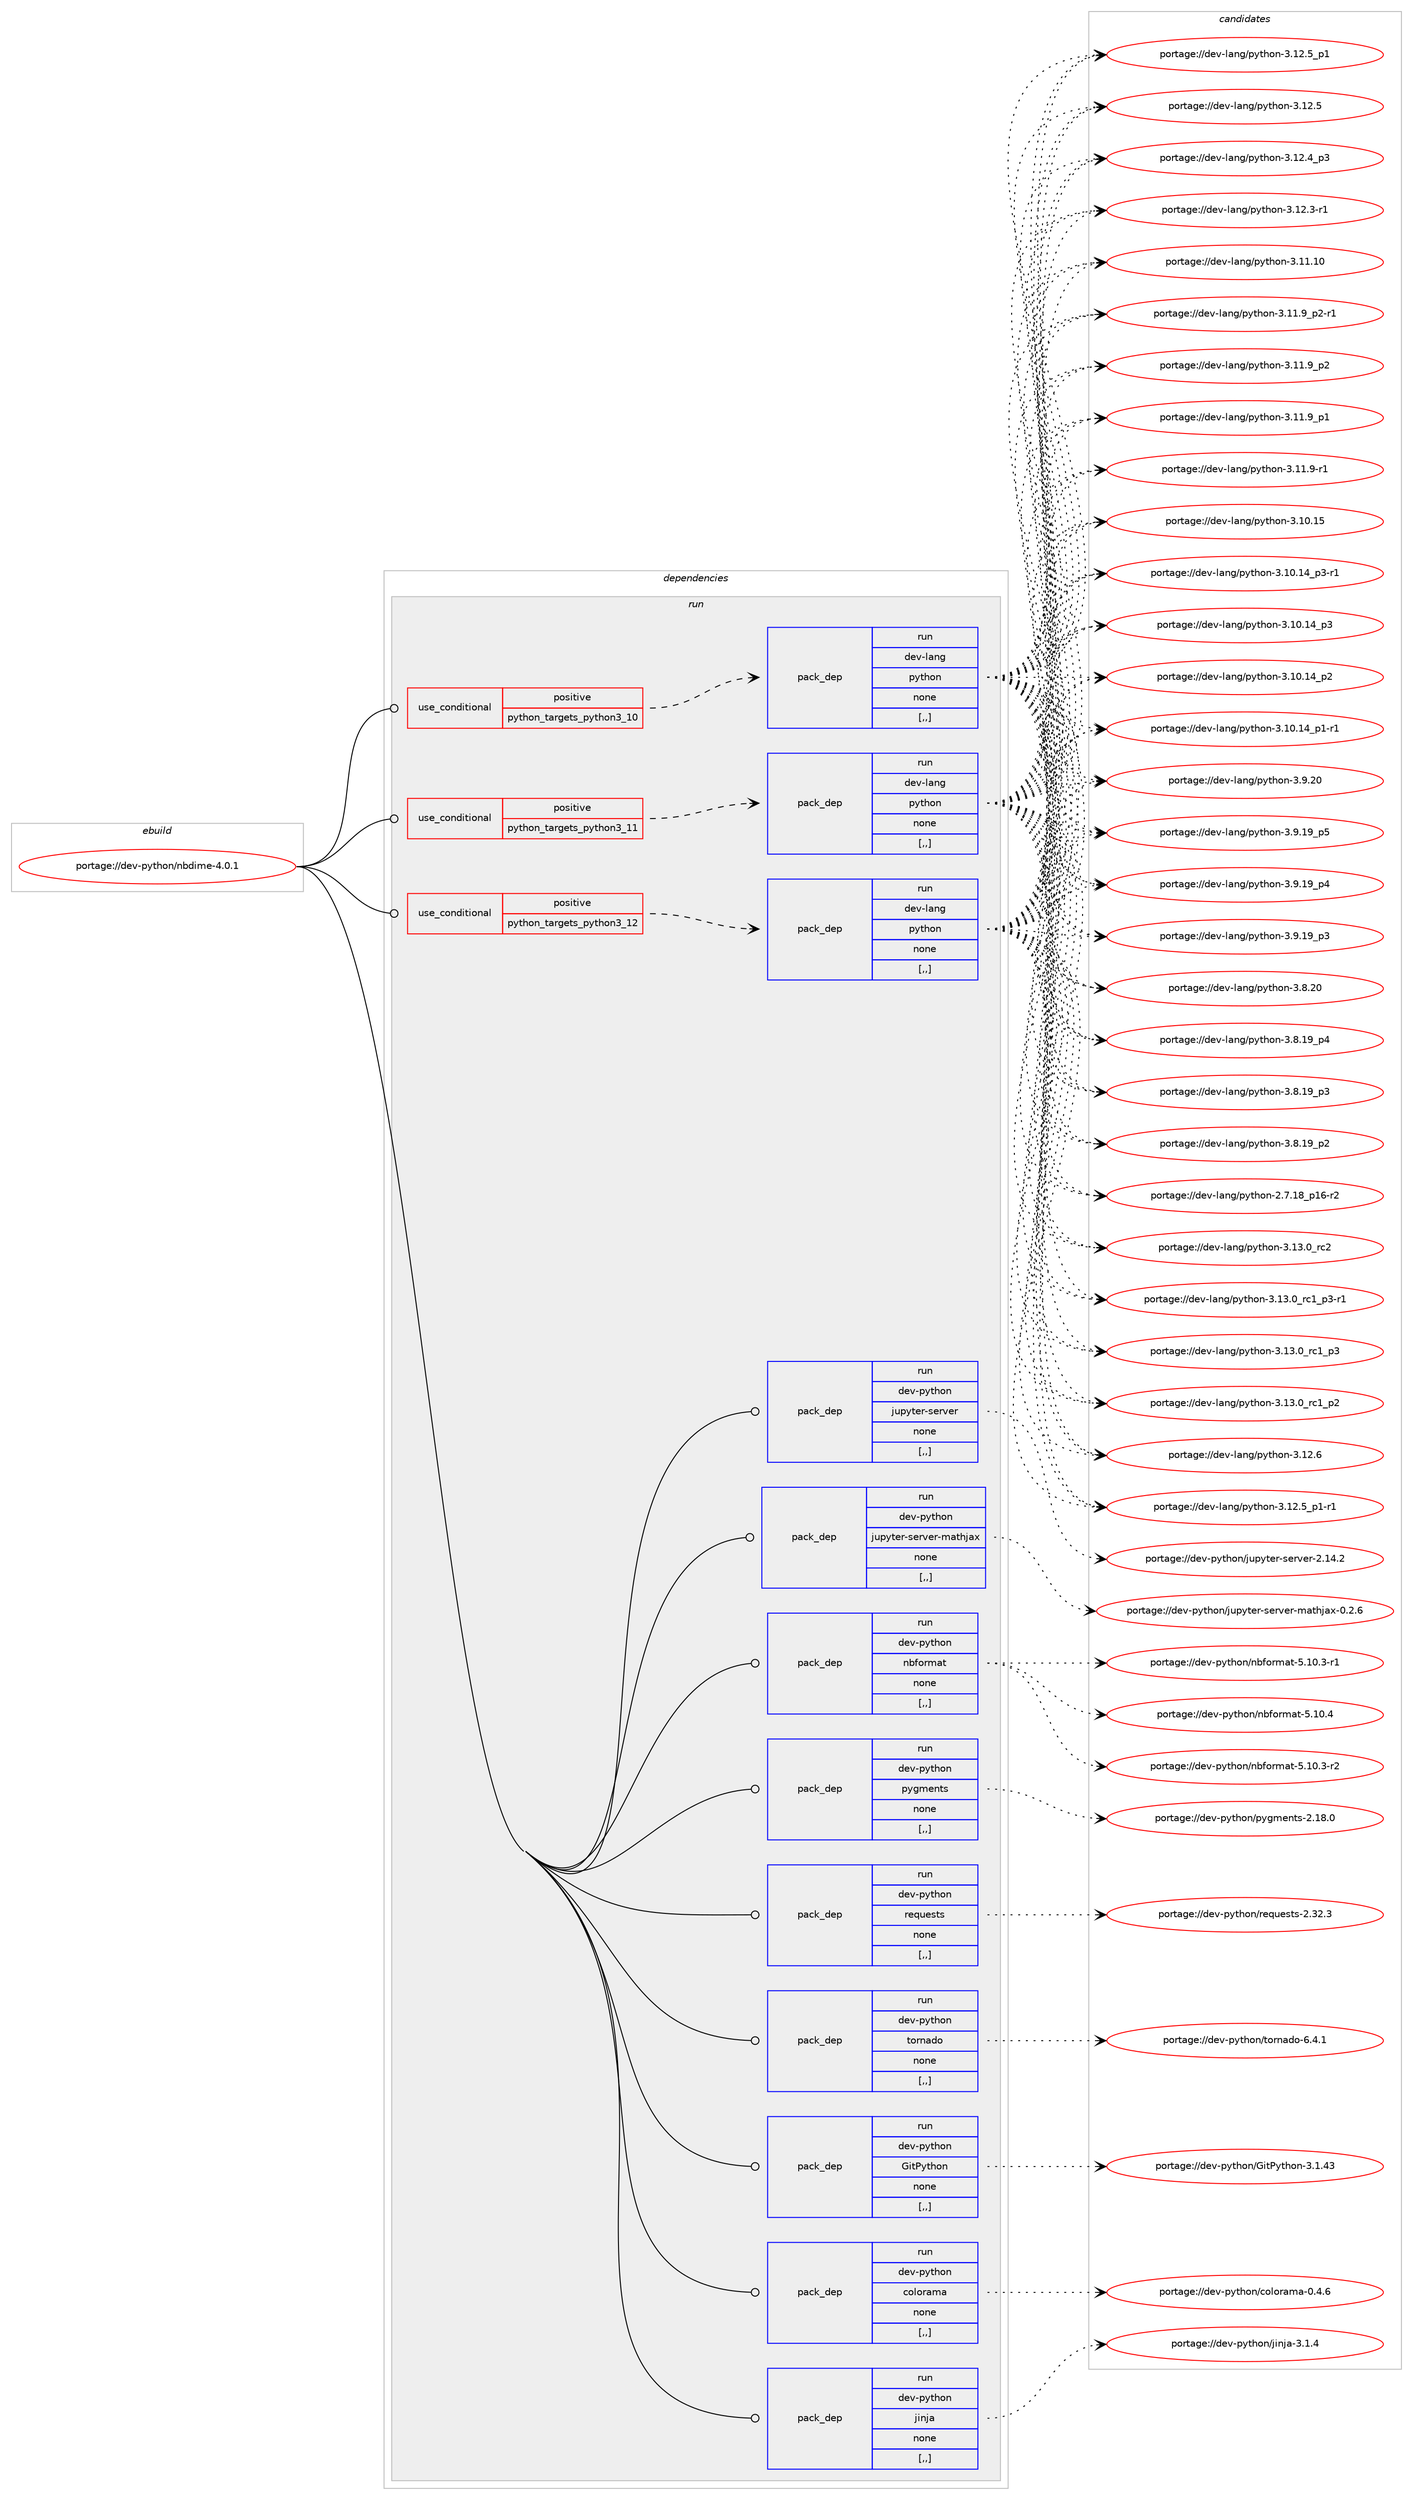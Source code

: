 digraph prolog {

# *************
# Graph options
# *************

newrank=true;
concentrate=true;
compound=true;
graph [rankdir=LR,fontname=Helvetica,fontsize=10,ranksep=1.5];#, ranksep=2.5, nodesep=0.2];
edge  [arrowhead=vee];
node  [fontname=Helvetica,fontsize=10];

# **********
# The ebuild
# **********

subgraph cluster_leftcol {
color=gray;
label=<<i>ebuild</i>>;
id [label="portage://dev-python/nbdime-4.0.1", color=red, width=4, href="../dev-python/nbdime-4.0.1.svg"];
}

# ****************
# The dependencies
# ****************

subgraph cluster_midcol {
color=gray;
label=<<i>dependencies</i>>;
subgraph cluster_compile {
fillcolor="#eeeeee";
style=filled;
label=<<i>compile</i>>;
}
subgraph cluster_compileandrun {
fillcolor="#eeeeee";
style=filled;
label=<<i>compile and run</i>>;
}
subgraph cluster_run {
fillcolor="#eeeeee";
style=filled;
label=<<i>run</i>>;
subgraph cond165574 {
dependency646863 [label=<<TABLE BORDER="0" CELLBORDER="1" CELLSPACING="0" CELLPADDING="4"><TR><TD ROWSPAN="3" CELLPADDING="10">use_conditional</TD></TR><TR><TD>positive</TD></TR><TR><TD>python_targets_python3_10</TD></TR></TABLE>>, shape=none, color=red];
subgraph pack476470 {
dependency646864 [label=<<TABLE BORDER="0" CELLBORDER="1" CELLSPACING="0" CELLPADDING="4" WIDTH="220"><TR><TD ROWSPAN="6" CELLPADDING="30">pack_dep</TD></TR><TR><TD WIDTH="110">run</TD></TR><TR><TD>dev-lang</TD></TR><TR><TD>python</TD></TR><TR><TD>none</TD></TR><TR><TD>[,,]</TD></TR></TABLE>>, shape=none, color=blue];
}
dependency646863:e -> dependency646864:w [weight=20,style="dashed",arrowhead="vee"];
}
id:e -> dependency646863:w [weight=20,style="solid",arrowhead="odot"];
subgraph cond165575 {
dependency646865 [label=<<TABLE BORDER="0" CELLBORDER="1" CELLSPACING="0" CELLPADDING="4"><TR><TD ROWSPAN="3" CELLPADDING="10">use_conditional</TD></TR><TR><TD>positive</TD></TR><TR><TD>python_targets_python3_11</TD></TR></TABLE>>, shape=none, color=red];
subgraph pack476471 {
dependency646866 [label=<<TABLE BORDER="0" CELLBORDER="1" CELLSPACING="0" CELLPADDING="4" WIDTH="220"><TR><TD ROWSPAN="6" CELLPADDING="30">pack_dep</TD></TR><TR><TD WIDTH="110">run</TD></TR><TR><TD>dev-lang</TD></TR><TR><TD>python</TD></TR><TR><TD>none</TD></TR><TR><TD>[,,]</TD></TR></TABLE>>, shape=none, color=blue];
}
dependency646865:e -> dependency646866:w [weight=20,style="dashed",arrowhead="vee"];
}
id:e -> dependency646865:w [weight=20,style="solid",arrowhead="odot"];
subgraph cond165576 {
dependency646867 [label=<<TABLE BORDER="0" CELLBORDER="1" CELLSPACING="0" CELLPADDING="4"><TR><TD ROWSPAN="3" CELLPADDING="10">use_conditional</TD></TR><TR><TD>positive</TD></TR><TR><TD>python_targets_python3_12</TD></TR></TABLE>>, shape=none, color=red];
subgraph pack476472 {
dependency646868 [label=<<TABLE BORDER="0" CELLBORDER="1" CELLSPACING="0" CELLPADDING="4" WIDTH="220"><TR><TD ROWSPAN="6" CELLPADDING="30">pack_dep</TD></TR><TR><TD WIDTH="110">run</TD></TR><TR><TD>dev-lang</TD></TR><TR><TD>python</TD></TR><TR><TD>none</TD></TR><TR><TD>[,,]</TD></TR></TABLE>>, shape=none, color=blue];
}
dependency646867:e -> dependency646868:w [weight=20,style="dashed",arrowhead="vee"];
}
id:e -> dependency646867:w [weight=20,style="solid",arrowhead="odot"];
subgraph pack476473 {
dependency646869 [label=<<TABLE BORDER="0" CELLBORDER="1" CELLSPACING="0" CELLPADDING="4" WIDTH="220"><TR><TD ROWSPAN="6" CELLPADDING="30">pack_dep</TD></TR><TR><TD WIDTH="110">run</TD></TR><TR><TD>dev-python</TD></TR><TR><TD>GitPython</TD></TR><TR><TD>none</TD></TR><TR><TD>[,,]</TD></TR></TABLE>>, shape=none, color=blue];
}
id:e -> dependency646869:w [weight=20,style="solid",arrowhead="odot"];
subgraph pack476474 {
dependency646870 [label=<<TABLE BORDER="0" CELLBORDER="1" CELLSPACING="0" CELLPADDING="4" WIDTH="220"><TR><TD ROWSPAN="6" CELLPADDING="30">pack_dep</TD></TR><TR><TD WIDTH="110">run</TD></TR><TR><TD>dev-python</TD></TR><TR><TD>colorama</TD></TR><TR><TD>none</TD></TR><TR><TD>[,,]</TD></TR></TABLE>>, shape=none, color=blue];
}
id:e -> dependency646870:w [weight=20,style="solid",arrowhead="odot"];
subgraph pack476475 {
dependency646871 [label=<<TABLE BORDER="0" CELLBORDER="1" CELLSPACING="0" CELLPADDING="4" WIDTH="220"><TR><TD ROWSPAN="6" CELLPADDING="30">pack_dep</TD></TR><TR><TD WIDTH="110">run</TD></TR><TR><TD>dev-python</TD></TR><TR><TD>jinja</TD></TR><TR><TD>none</TD></TR><TR><TD>[,,]</TD></TR></TABLE>>, shape=none, color=blue];
}
id:e -> dependency646871:w [weight=20,style="solid",arrowhead="odot"];
subgraph pack476476 {
dependency646872 [label=<<TABLE BORDER="0" CELLBORDER="1" CELLSPACING="0" CELLPADDING="4" WIDTH="220"><TR><TD ROWSPAN="6" CELLPADDING="30">pack_dep</TD></TR><TR><TD WIDTH="110">run</TD></TR><TR><TD>dev-python</TD></TR><TR><TD>jupyter-server</TD></TR><TR><TD>none</TD></TR><TR><TD>[,,]</TD></TR></TABLE>>, shape=none, color=blue];
}
id:e -> dependency646872:w [weight=20,style="solid",arrowhead="odot"];
subgraph pack476477 {
dependency646873 [label=<<TABLE BORDER="0" CELLBORDER="1" CELLSPACING="0" CELLPADDING="4" WIDTH="220"><TR><TD ROWSPAN="6" CELLPADDING="30">pack_dep</TD></TR><TR><TD WIDTH="110">run</TD></TR><TR><TD>dev-python</TD></TR><TR><TD>jupyter-server-mathjax</TD></TR><TR><TD>none</TD></TR><TR><TD>[,,]</TD></TR></TABLE>>, shape=none, color=blue];
}
id:e -> dependency646873:w [weight=20,style="solid",arrowhead="odot"];
subgraph pack476478 {
dependency646874 [label=<<TABLE BORDER="0" CELLBORDER="1" CELLSPACING="0" CELLPADDING="4" WIDTH="220"><TR><TD ROWSPAN="6" CELLPADDING="30">pack_dep</TD></TR><TR><TD WIDTH="110">run</TD></TR><TR><TD>dev-python</TD></TR><TR><TD>nbformat</TD></TR><TR><TD>none</TD></TR><TR><TD>[,,]</TD></TR></TABLE>>, shape=none, color=blue];
}
id:e -> dependency646874:w [weight=20,style="solid",arrowhead="odot"];
subgraph pack476479 {
dependency646875 [label=<<TABLE BORDER="0" CELLBORDER="1" CELLSPACING="0" CELLPADDING="4" WIDTH="220"><TR><TD ROWSPAN="6" CELLPADDING="30">pack_dep</TD></TR><TR><TD WIDTH="110">run</TD></TR><TR><TD>dev-python</TD></TR><TR><TD>pygments</TD></TR><TR><TD>none</TD></TR><TR><TD>[,,]</TD></TR></TABLE>>, shape=none, color=blue];
}
id:e -> dependency646875:w [weight=20,style="solid",arrowhead="odot"];
subgraph pack476480 {
dependency646876 [label=<<TABLE BORDER="0" CELLBORDER="1" CELLSPACING="0" CELLPADDING="4" WIDTH="220"><TR><TD ROWSPAN="6" CELLPADDING="30">pack_dep</TD></TR><TR><TD WIDTH="110">run</TD></TR><TR><TD>dev-python</TD></TR><TR><TD>requests</TD></TR><TR><TD>none</TD></TR><TR><TD>[,,]</TD></TR></TABLE>>, shape=none, color=blue];
}
id:e -> dependency646876:w [weight=20,style="solid",arrowhead="odot"];
subgraph pack476481 {
dependency646877 [label=<<TABLE BORDER="0" CELLBORDER="1" CELLSPACING="0" CELLPADDING="4" WIDTH="220"><TR><TD ROWSPAN="6" CELLPADDING="30">pack_dep</TD></TR><TR><TD WIDTH="110">run</TD></TR><TR><TD>dev-python</TD></TR><TR><TD>tornado</TD></TR><TR><TD>none</TD></TR><TR><TD>[,,]</TD></TR></TABLE>>, shape=none, color=blue];
}
id:e -> dependency646877:w [weight=20,style="solid",arrowhead="odot"];
}
}

# **************
# The candidates
# **************

subgraph cluster_choices {
rank=same;
color=gray;
label=<<i>candidates</i>>;

subgraph choice476470 {
color=black;
nodesep=1;
choice10010111845108971101034711212111610411111045514649514648951149950 [label="portage://dev-lang/python-3.13.0_rc2", color=red, width=4,href="../dev-lang/python-3.13.0_rc2.svg"];
choice1001011184510897110103471121211161041111104551464951464895114994995112514511449 [label="portage://dev-lang/python-3.13.0_rc1_p3-r1", color=red, width=4,href="../dev-lang/python-3.13.0_rc1_p3-r1.svg"];
choice100101118451089711010347112121116104111110455146495146489511499499511251 [label="portage://dev-lang/python-3.13.0_rc1_p3", color=red, width=4,href="../dev-lang/python-3.13.0_rc1_p3.svg"];
choice100101118451089711010347112121116104111110455146495146489511499499511250 [label="portage://dev-lang/python-3.13.0_rc1_p2", color=red, width=4,href="../dev-lang/python-3.13.0_rc1_p2.svg"];
choice10010111845108971101034711212111610411111045514649504654 [label="portage://dev-lang/python-3.12.6", color=red, width=4,href="../dev-lang/python-3.12.6.svg"];
choice1001011184510897110103471121211161041111104551464950465395112494511449 [label="portage://dev-lang/python-3.12.5_p1-r1", color=red, width=4,href="../dev-lang/python-3.12.5_p1-r1.svg"];
choice100101118451089711010347112121116104111110455146495046539511249 [label="portage://dev-lang/python-3.12.5_p1", color=red, width=4,href="../dev-lang/python-3.12.5_p1.svg"];
choice10010111845108971101034711212111610411111045514649504653 [label="portage://dev-lang/python-3.12.5", color=red, width=4,href="../dev-lang/python-3.12.5.svg"];
choice100101118451089711010347112121116104111110455146495046529511251 [label="portage://dev-lang/python-3.12.4_p3", color=red, width=4,href="../dev-lang/python-3.12.4_p3.svg"];
choice100101118451089711010347112121116104111110455146495046514511449 [label="portage://dev-lang/python-3.12.3-r1", color=red, width=4,href="../dev-lang/python-3.12.3-r1.svg"];
choice1001011184510897110103471121211161041111104551464949464948 [label="portage://dev-lang/python-3.11.10", color=red, width=4,href="../dev-lang/python-3.11.10.svg"];
choice1001011184510897110103471121211161041111104551464949465795112504511449 [label="portage://dev-lang/python-3.11.9_p2-r1", color=red, width=4,href="../dev-lang/python-3.11.9_p2-r1.svg"];
choice100101118451089711010347112121116104111110455146494946579511250 [label="portage://dev-lang/python-3.11.9_p2", color=red, width=4,href="../dev-lang/python-3.11.9_p2.svg"];
choice100101118451089711010347112121116104111110455146494946579511249 [label="portage://dev-lang/python-3.11.9_p1", color=red, width=4,href="../dev-lang/python-3.11.9_p1.svg"];
choice100101118451089711010347112121116104111110455146494946574511449 [label="portage://dev-lang/python-3.11.9-r1", color=red, width=4,href="../dev-lang/python-3.11.9-r1.svg"];
choice1001011184510897110103471121211161041111104551464948464953 [label="portage://dev-lang/python-3.10.15", color=red, width=4,href="../dev-lang/python-3.10.15.svg"];
choice100101118451089711010347112121116104111110455146494846495295112514511449 [label="portage://dev-lang/python-3.10.14_p3-r1", color=red, width=4,href="../dev-lang/python-3.10.14_p3-r1.svg"];
choice10010111845108971101034711212111610411111045514649484649529511251 [label="portage://dev-lang/python-3.10.14_p3", color=red, width=4,href="../dev-lang/python-3.10.14_p3.svg"];
choice10010111845108971101034711212111610411111045514649484649529511250 [label="portage://dev-lang/python-3.10.14_p2", color=red, width=4,href="../dev-lang/python-3.10.14_p2.svg"];
choice100101118451089711010347112121116104111110455146494846495295112494511449 [label="portage://dev-lang/python-3.10.14_p1-r1", color=red, width=4,href="../dev-lang/python-3.10.14_p1-r1.svg"];
choice10010111845108971101034711212111610411111045514657465048 [label="portage://dev-lang/python-3.9.20", color=red, width=4,href="../dev-lang/python-3.9.20.svg"];
choice100101118451089711010347112121116104111110455146574649579511253 [label="portage://dev-lang/python-3.9.19_p5", color=red, width=4,href="../dev-lang/python-3.9.19_p5.svg"];
choice100101118451089711010347112121116104111110455146574649579511252 [label="portage://dev-lang/python-3.9.19_p4", color=red, width=4,href="../dev-lang/python-3.9.19_p4.svg"];
choice100101118451089711010347112121116104111110455146574649579511251 [label="portage://dev-lang/python-3.9.19_p3", color=red, width=4,href="../dev-lang/python-3.9.19_p3.svg"];
choice10010111845108971101034711212111610411111045514656465048 [label="portage://dev-lang/python-3.8.20", color=red, width=4,href="../dev-lang/python-3.8.20.svg"];
choice100101118451089711010347112121116104111110455146564649579511252 [label="portage://dev-lang/python-3.8.19_p4", color=red, width=4,href="../dev-lang/python-3.8.19_p4.svg"];
choice100101118451089711010347112121116104111110455146564649579511251 [label="portage://dev-lang/python-3.8.19_p3", color=red, width=4,href="../dev-lang/python-3.8.19_p3.svg"];
choice100101118451089711010347112121116104111110455146564649579511250 [label="portage://dev-lang/python-3.8.19_p2", color=red, width=4,href="../dev-lang/python-3.8.19_p2.svg"];
choice100101118451089711010347112121116104111110455046554649569511249544511450 [label="portage://dev-lang/python-2.7.18_p16-r2", color=red, width=4,href="../dev-lang/python-2.7.18_p16-r2.svg"];
dependency646864:e -> choice10010111845108971101034711212111610411111045514649514648951149950:w [style=dotted,weight="100"];
dependency646864:e -> choice1001011184510897110103471121211161041111104551464951464895114994995112514511449:w [style=dotted,weight="100"];
dependency646864:e -> choice100101118451089711010347112121116104111110455146495146489511499499511251:w [style=dotted,weight="100"];
dependency646864:e -> choice100101118451089711010347112121116104111110455146495146489511499499511250:w [style=dotted,weight="100"];
dependency646864:e -> choice10010111845108971101034711212111610411111045514649504654:w [style=dotted,weight="100"];
dependency646864:e -> choice1001011184510897110103471121211161041111104551464950465395112494511449:w [style=dotted,weight="100"];
dependency646864:e -> choice100101118451089711010347112121116104111110455146495046539511249:w [style=dotted,weight="100"];
dependency646864:e -> choice10010111845108971101034711212111610411111045514649504653:w [style=dotted,weight="100"];
dependency646864:e -> choice100101118451089711010347112121116104111110455146495046529511251:w [style=dotted,weight="100"];
dependency646864:e -> choice100101118451089711010347112121116104111110455146495046514511449:w [style=dotted,weight="100"];
dependency646864:e -> choice1001011184510897110103471121211161041111104551464949464948:w [style=dotted,weight="100"];
dependency646864:e -> choice1001011184510897110103471121211161041111104551464949465795112504511449:w [style=dotted,weight="100"];
dependency646864:e -> choice100101118451089711010347112121116104111110455146494946579511250:w [style=dotted,weight="100"];
dependency646864:e -> choice100101118451089711010347112121116104111110455146494946579511249:w [style=dotted,weight="100"];
dependency646864:e -> choice100101118451089711010347112121116104111110455146494946574511449:w [style=dotted,weight="100"];
dependency646864:e -> choice1001011184510897110103471121211161041111104551464948464953:w [style=dotted,weight="100"];
dependency646864:e -> choice100101118451089711010347112121116104111110455146494846495295112514511449:w [style=dotted,weight="100"];
dependency646864:e -> choice10010111845108971101034711212111610411111045514649484649529511251:w [style=dotted,weight="100"];
dependency646864:e -> choice10010111845108971101034711212111610411111045514649484649529511250:w [style=dotted,weight="100"];
dependency646864:e -> choice100101118451089711010347112121116104111110455146494846495295112494511449:w [style=dotted,weight="100"];
dependency646864:e -> choice10010111845108971101034711212111610411111045514657465048:w [style=dotted,weight="100"];
dependency646864:e -> choice100101118451089711010347112121116104111110455146574649579511253:w [style=dotted,weight="100"];
dependency646864:e -> choice100101118451089711010347112121116104111110455146574649579511252:w [style=dotted,weight="100"];
dependency646864:e -> choice100101118451089711010347112121116104111110455146574649579511251:w [style=dotted,weight="100"];
dependency646864:e -> choice10010111845108971101034711212111610411111045514656465048:w [style=dotted,weight="100"];
dependency646864:e -> choice100101118451089711010347112121116104111110455146564649579511252:w [style=dotted,weight="100"];
dependency646864:e -> choice100101118451089711010347112121116104111110455146564649579511251:w [style=dotted,weight="100"];
dependency646864:e -> choice100101118451089711010347112121116104111110455146564649579511250:w [style=dotted,weight="100"];
dependency646864:e -> choice100101118451089711010347112121116104111110455046554649569511249544511450:w [style=dotted,weight="100"];
}
subgraph choice476471 {
color=black;
nodesep=1;
choice10010111845108971101034711212111610411111045514649514648951149950 [label="portage://dev-lang/python-3.13.0_rc2", color=red, width=4,href="../dev-lang/python-3.13.0_rc2.svg"];
choice1001011184510897110103471121211161041111104551464951464895114994995112514511449 [label="portage://dev-lang/python-3.13.0_rc1_p3-r1", color=red, width=4,href="../dev-lang/python-3.13.0_rc1_p3-r1.svg"];
choice100101118451089711010347112121116104111110455146495146489511499499511251 [label="portage://dev-lang/python-3.13.0_rc1_p3", color=red, width=4,href="../dev-lang/python-3.13.0_rc1_p3.svg"];
choice100101118451089711010347112121116104111110455146495146489511499499511250 [label="portage://dev-lang/python-3.13.0_rc1_p2", color=red, width=4,href="../dev-lang/python-3.13.0_rc1_p2.svg"];
choice10010111845108971101034711212111610411111045514649504654 [label="portage://dev-lang/python-3.12.6", color=red, width=4,href="../dev-lang/python-3.12.6.svg"];
choice1001011184510897110103471121211161041111104551464950465395112494511449 [label="portage://dev-lang/python-3.12.5_p1-r1", color=red, width=4,href="../dev-lang/python-3.12.5_p1-r1.svg"];
choice100101118451089711010347112121116104111110455146495046539511249 [label="portage://dev-lang/python-3.12.5_p1", color=red, width=4,href="../dev-lang/python-3.12.5_p1.svg"];
choice10010111845108971101034711212111610411111045514649504653 [label="portage://dev-lang/python-3.12.5", color=red, width=4,href="../dev-lang/python-3.12.5.svg"];
choice100101118451089711010347112121116104111110455146495046529511251 [label="portage://dev-lang/python-3.12.4_p3", color=red, width=4,href="../dev-lang/python-3.12.4_p3.svg"];
choice100101118451089711010347112121116104111110455146495046514511449 [label="portage://dev-lang/python-3.12.3-r1", color=red, width=4,href="../dev-lang/python-3.12.3-r1.svg"];
choice1001011184510897110103471121211161041111104551464949464948 [label="portage://dev-lang/python-3.11.10", color=red, width=4,href="../dev-lang/python-3.11.10.svg"];
choice1001011184510897110103471121211161041111104551464949465795112504511449 [label="portage://dev-lang/python-3.11.9_p2-r1", color=red, width=4,href="../dev-lang/python-3.11.9_p2-r1.svg"];
choice100101118451089711010347112121116104111110455146494946579511250 [label="portage://dev-lang/python-3.11.9_p2", color=red, width=4,href="../dev-lang/python-3.11.9_p2.svg"];
choice100101118451089711010347112121116104111110455146494946579511249 [label="portage://dev-lang/python-3.11.9_p1", color=red, width=4,href="../dev-lang/python-3.11.9_p1.svg"];
choice100101118451089711010347112121116104111110455146494946574511449 [label="portage://dev-lang/python-3.11.9-r1", color=red, width=4,href="../dev-lang/python-3.11.9-r1.svg"];
choice1001011184510897110103471121211161041111104551464948464953 [label="portage://dev-lang/python-3.10.15", color=red, width=4,href="../dev-lang/python-3.10.15.svg"];
choice100101118451089711010347112121116104111110455146494846495295112514511449 [label="portage://dev-lang/python-3.10.14_p3-r1", color=red, width=4,href="../dev-lang/python-3.10.14_p3-r1.svg"];
choice10010111845108971101034711212111610411111045514649484649529511251 [label="portage://dev-lang/python-3.10.14_p3", color=red, width=4,href="../dev-lang/python-3.10.14_p3.svg"];
choice10010111845108971101034711212111610411111045514649484649529511250 [label="portage://dev-lang/python-3.10.14_p2", color=red, width=4,href="../dev-lang/python-3.10.14_p2.svg"];
choice100101118451089711010347112121116104111110455146494846495295112494511449 [label="portage://dev-lang/python-3.10.14_p1-r1", color=red, width=4,href="../dev-lang/python-3.10.14_p1-r1.svg"];
choice10010111845108971101034711212111610411111045514657465048 [label="portage://dev-lang/python-3.9.20", color=red, width=4,href="../dev-lang/python-3.9.20.svg"];
choice100101118451089711010347112121116104111110455146574649579511253 [label="portage://dev-lang/python-3.9.19_p5", color=red, width=4,href="../dev-lang/python-3.9.19_p5.svg"];
choice100101118451089711010347112121116104111110455146574649579511252 [label="portage://dev-lang/python-3.9.19_p4", color=red, width=4,href="../dev-lang/python-3.9.19_p4.svg"];
choice100101118451089711010347112121116104111110455146574649579511251 [label="portage://dev-lang/python-3.9.19_p3", color=red, width=4,href="../dev-lang/python-3.9.19_p3.svg"];
choice10010111845108971101034711212111610411111045514656465048 [label="portage://dev-lang/python-3.8.20", color=red, width=4,href="../dev-lang/python-3.8.20.svg"];
choice100101118451089711010347112121116104111110455146564649579511252 [label="portage://dev-lang/python-3.8.19_p4", color=red, width=4,href="../dev-lang/python-3.8.19_p4.svg"];
choice100101118451089711010347112121116104111110455146564649579511251 [label="portage://dev-lang/python-3.8.19_p3", color=red, width=4,href="../dev-lang/python-3.8.19_p3.svg"];
choice100101118451089711010347112121116104111110455146564649579511250 [label="portage://dev-lang/python-3.8.19_p2", color=red, width=4,href="../dev-lang/python-3.8.19_p2.svg"];
choice100101118451089711010347112121116104111110455046554649569511249544511450 [label="portage://dev-lang/python-2.7.18_p16-r2", color=red, width=4,href="../dev-lang/python-2.7.18_p16-r2.svg"];
dependency646866:e -> choice10010111845108971101034711212111610411111045514649514648951149950:w [style=dotted,weight="100"];
dependency646866:e -> choice1001011184510897110103471121211161041111104551464951464895114994995112514511449:w [style=dotted,weight="100"];
dependency646866:e -> choice100101118451089711010347112121116104111110455146495146489511499499511251:w [style=dotted,weight="100"];
dependency646866:e -> choice100101118451089711010347112121116104111110455146495146489511499499511250:w [style=dotted,weight="100"];
dependency646866:e -> choice10010111845108971101034711212111610411111045514649504654:w [style=dotted,weight="100"];
dependency646866:e -> choice1001011184510897110103471121211161041111104551464950465395112494511449:w [style=dotted,weight="100"];
dependency646866:e -> choice100101118451089711010347112121116104111110455146495046539511249:w [style=dotted,weight="100"];
dependency646866:e -> choice10010111845108971101034711212111610411111045514649504653:w [style=dotted,weight="100"];
dependency646866:e -> choice100101118451089711010347112121116104111110455146495046529511251:w [style=dotted,weight="100"];
dependency646866:e -> choice100101118451089711010347112121116104111110455146495046514511449:w [style=dotted,weight="100"];
dependency646866:e -> choice1001011184510897110103471121211161041111104551464949464948:w [style=dotted,weight="100"];
dependency646866:e -> choice1001011184510897110103471121211161041111104551464949465795112504511449:w [style=dotted,weight="100"];
dependency646866:e -> choice100101118451089711010347112121116104111110455146494946579511250:w [style=dotted,weight="100"];
dependency646866:e -> choice100101118451089711010347112121116104111110455146494946579511249:w [style=dotted,weight="100"];
dependency646866:e -> choice100101118451089711010347112121116104111110455146494946574511449:w [style=dotted,weight="100"];
dependency646866:e -> choice1001011184510897110103471121211161041111104551464948464953:w [style=dotted,weight="100"];
dependency646866:e -> choice100101118451089711010347112121116104111110455146494846495295112514511449:w [style=dotted,weight="100"];
dependency646866:e -> choice10010111845108971101034711212111610411111045514649484649529511251:w [style=dotted,weight="100"];
dependency646866:e -> choice10010111845108971101034711212111610411111045514649484649529511250:w [style=dotted,weight="100"];
dependency646866:e -> choice100101118451089711010347112121116104111110455146494846495295112494511449:w [style=dotted,weight="100"];
dependency646866:e -> choice10010111845108971101034711212111610411111045514657465048:w [style=dotted,weight="100"];
dependency646866:e -> choice100101118451089711010347112121116104111110455146574649579511253:w [style=dotted,weight="100"];
dependency646866:e -> choice100101118451089711010347112121116104111110455146574649579511252:w [style=dotted,weight="100"];
dependency646866:e -> choice100101118451089711010347112121116104111110455146574649579511251:w [style=dotted,weight="100"];
dependency646866:e -> choice10010111845108971101034711212111610411111045514656465048:w [style=dotted,weight="100"];
dependency646866:e -> choice100101118451089711010347112121116104111110455146564649579511252:w [style=dotted,weight="100"];
dependency646866:e -> choice100101118451089711010347112121116104111110455146564649579511251:w [style=dotted,weight="100"];
dependency646866:e -> choice100101118451089711010347112121116104111110455146564649579511250:w [style=dotted,weight="100"];
dependency646866:e -> choice100101118451089711010347112121116104111110455046554649569511249544511450:w [style=dotted,weight="100"];
}
subgraph choice476472 {
color=black;
nodesep=1;
choice10010111845108971101034711212111610411111045514649514648951149950 [label="portage://dev-lang/python-3.13.0_rc2", color=red, width=4,href="../dev-lang/python-3.13.0_rc2.svg"];
choice1001011184510897110103471121211161041111104551464951464895114994995112514511449 [label="portage://dev-lang/python-3.13.0_rc1_p3-r1", color=red, width=4,href="../dev-lang/python-3.13.0_rc1_p3-r1.svg"];
choice100101118451089711010347112121116104111110455146495146489511499499511251 [label="portage://dev-lang/python-3.13.0_rc1_p3", color=red, width=4,href="../dev-lang/python-3.13.0_rc1_p3.svg"];
choice100101118451089711010347112121116104111110455146495146489511499499511250 [label="portage://dev-lang/python-3.13.0_rc1_p2", color=red, width=4,href="../dev-lang/python-3.13.0_rc1_p2.svg"];
choice10010111845108971101034711212111610411111045514649504654 [label="portage://dev-lang/python-3.12.6", color=red, width=4,href="../dev-lang/python-3.12.6.svg"];
choice1001011184510897110103471121211161041111104551464950465395112494511449 [label="portage://dev-lang/python-3.12.5_p1-r1", color=red, width=4,href="../dev-lang/python-3.12.5_p1-r1.svg"];
choice100101118451089711010347112121116104111110455146495046539511249 [label="portage://dev-lang/python-3.12.5_p1", color=red, width=4,href="../dev-lang/python-3.12.5_p1.svg"];
choice10010111845108971101034711212111610411111045514649504653 [label="portage://dev-lang/python-3.12.5", color=red, width=4,href="../dev-lang/python-3.12.5.svg"];
choice100101118451089711010347112121116104111110455146495046529511251 [label="portage://dev-lang/python-3.12.4_p3", color=red, width=4,href="../dev-lang/python-3.12.4_p3.svg"];
choice100101118451089711010347112121116104111110455146495046514511449 [label="portage://dev-lang/python-3.12.3-r1", color=red, width=4,href="../dev-lang/python-3.12.3-r1.svg"];
choice1001011184510897110103471121211161041111104551464949464948 [label="portage://dev-lang/python-3.11.10", color=red, width=4,href="../dev-lang/python-3.11.10.svg"];
choice1001011184510897110103471121211161041111104551464949465795112504511449 [label="portage://dev-lang/python-3.11.9_p2-r1", color=red, width=4,href="../dev-lang/python-3.11.9_p2-r1.svg"];
choice100101118451089711010347112121116104111110455146494946579511250 [label="portage://dev-lang/python-3.11.9_p2", color=red, width=4,href="../dev-lang/python-3.11.9_p2.svg"];
choice100101118451089711010347112121116104111110455146494946579511249 [label="portage://dev-lang/python-3.11.9_p1", color=red, width=4,href="../dev-lang/python-3.11.9_p1.svg"];
choice100101118451089711010347112121116104111110455146494946574511449 [label="portage://dev-lang/python-3.11.9-r1", color=red, width=4,href="../dev-lang/python-3.11.9-r1.svg"];
choice1001011184510897110103471121211161041111104551464948464953 [label="portage://dev-lang/python-3.10.15", color=red, width=4,href="../dev-lang/python-3.10.15.svg"];
choice100101118451089711010347112121116104111110455146494846495295112514511449 [label="portage://dev-lang/python-3.10.14_p3-r1", color=red, width=4,href="../dev-lang/python-3.10.14_p3-r1.svg"];
choice10010111845108971101034711212111610411111045514649484649529511251 [label="portage://dev-lang/python-3.10.14_p3", color=red, width=4,href="../dev-lang/python-3.10.14_p3.svg"];
choice10010111845108971101034711212111610411111045514649484649529511250 [label="portage://dev-lang/python-3.10.14_p2", color=red, width=4,href="../dev-lang/python-3.10.14_p2.svg"];
choice100101118451089711010347112121116104111110455146494846495295112494511449 [label="portage://dev-lang/python-3.10.14_p1-r1", color=red, width=4,href="../dev-lang/python-3.10.14_p1-r1.svg"];
choice10010111845108971101034711212111610411111045514657465048 [label="portage://dev-lang/python-3.9.20", color=red, width=4,href="../dev-lang/python-3.9.20.svg"];
choice100101118451089711010347112121116104111110455146574649579511253 [label="portage://dev-lang/python-3.9.19_p5", color=red, width=4,href="../dev-lang/python-3.9.19_p5.svg"];
choice100101118451089711010347112121116104111110455146574649579511252 [label="portage://dev-lang/python-3.9.19_p4", color=red, width=4,href="../dev-lang/python-3.9.19_p4.svg"];
choice100101118451089711010347112121116104111110455146574649579511251 [label="portage://dev-lang/python-3.9.19_p3", color=red, width=4,href="../dev-lang/python-3.9.19_p3.svg"];
choice10010111845108971101034711212111610411111045514656465048 [label="portage://dev-lang/python-3.8.20", color=red, width=4,href="../dev-lang/python-3.8.20.svg"];
choice100101118451089711010347112121116104111110455146564649579511252 [label="portage://dev-lang/python-3.8.19_p4", color=red, width=4,href="../dev-lang/python-3.8.19_p4.svg"];
choice100101118451089711010347112121116104111110455146564649579511251 [label="portage://dev-lang/python-3.8.19_p3", color=red, width=4,href="../dev-lang/python-3.8.19_p3.svg"];
choice100101118451089711010347112121116104111110455146564649579511250 [label="portage://dev-lang/python-3.8.19_p2", color=red, width=4,href="../dev-lang/python-3.8.19_p2.svg"];
choice100101118451089711010347112121116104111110455046554649569511249544511450 [label="portage://dev-lang/python-2.7.18_p16-r2", color=red, width=4,href="../dev-lang/python-2.7.18_p16-r2.svg"];
dependency646868:e -> choice10010111845108971101034711212111610411111045514649514648951149950:w [style=dotted,weight="100"];
dependency646868:e -> choice1001011184510897110103471121211161041111104551464951464895114994995112514511449:w [style=dotted,weight="100"];
dependency646868:e -> choice100101118451089711010347112121116104111110455146495146489511499499511251:w [style=dotted,weight="100"];
dependency646868:e -> choice100101118451089711010347112121116104111110455146495146489511499499511250:w [style=dotted,weight="100"];
dependency646868:e -> choice10010111845108971101034711212111610411111045514649504654:w [style=dotted,weight="100"];
dependency646868:e -> choice1001011184510897110103471121211161041111104551464950465395112494511449:w [style=dotted,weight="100"];
dependency646868:e -> choice100101118451089711010347112121116104111110455146495046539511249:w [style=dotted,weight="100"];
dependency646868:e -> choice10010111845108971101034711212111610411111045514649504653:w [style=dotted,weight="100"];
dependency646868:e -> choice100101118451089711010347112121116104111110455146495046529511251:w [style=dotted,weight="100"];
dependency646868:e -> choice100101118451089711010347112121116104111110455146495046514511449:w [style=dotted,weight="100"];
dependency646868:e -> choice1001011184510897110103471121211161041111104551464949464948:w [style=dotted,weight="100"];
dependency646868:e -> choice1001011184510897110103471121211161041111104551464949465795112504511449:w [style=dotted,weight="100"];
dependency646868:e -> choice100101118451089711010347112121116104111110455146494946579511250:w [style=dotted,weight="100"];
dependency646868:e -> choice100101118451089711010347112121116104111110455146494946579511249:w [style=dotted,weight="100"];
dependency646868:e -> choice100101118451089711010347112121116104111110455146494946574511449:w [style=dotted,weight="100"];
dependency646868:e -> choice1001011184510897110103471121211161041111104551464948464953:w [style=dotted,weight="100"];
dependency646868:e -> choice100101118451089711010347112121116104111110455146494846495295112514511449:w [style=dotted,weight="100"];
dependency646868:e -> choice10010111845108971101034711212111610411111045514649484649529511251:w [style=dotted,weight="100"];
dependency646868:e -> choice10010111845108971101034711212111610411111045514649484649529511250:w [style=dotted,weight="100"];
dependency646868:e -> choice100101118451089711010347112121116104111110455146494846495295112494511449:w [style=dotted,weight="100"];
dependency646868:e -> choice10010111845108971101034711212111610411111045514657465048:w [style=dotted,weight="100"];
dependency646868:e -> choice100101118451089711010347112121116104111110455146574649579511253:w [style=dotted,weight="100"];
dependency646868:e -> choice100101118451089711010347112121116104111110455146574649579511252:w [style=dotted,weight="100"];
dependency646868:e -> choice100101118451089711010347112121116104111110455146574649579511251:w [style=dotted,weight="100"];
dependency646868:e -> choice10010111845108971101034711212111610411111045514656465048:w [style=dotted,weight="100"];
dependency646868:e -> choice100101118451089711010347112121116104111110455146564649579511252:w [style=dotted,weight="100"];
dependency646868:e -> choice100101118451089711010347112121116104111110455146564649579511251:w [style=dotted,weight="100"];
dependency646868:e -> choice100101118451089711010347112121116104111110455146564649579511250:w [style=dotted,weight="100"];
dependency646868:e -> choice100101118451089711010347112121116104111110455046554649569511249544511450:w [style=dotted,weight="100"];
}
subgraph choice476473 {
color=black;
nodesep=1;
choice1001011184511212111610411111047711051168012111610411111045514649465251 [label="portage://dev-python/GitPython-3.1.43", color=red, width=4,href="../dev-python/GitPython-3.1.43.svg"];
dependency646869:e -> choice1001011184511212111610411111047711051168012111610411111045514649465251:w [style=dotted,weight="100"];
}
subgraph choice476474 {
color=black;
nodesep=1;
choice1001011184511212111610411111047991111081111149710997454846524654 [label="portage://dev-python/colorama-0.4.6", color=red, width=4,href="../dev-python/colorama-0.4.6.svg"];
dependency646870:e -> choice1001011184511212111610411111047991111081111149710997454846524654:w [style=dotted,weight="100"];
}
subgraph choice476475 {
color=black;
nodesep=1;
choice100101118451121211161041111104710610511010697455146494652 [label="portage://dev-python/jinja-3.1.4", color=red, width=4,href="../dev-python/jinja-3.1.4.svg"];
dependency646871:e -> choice100101118451121211161041111104710610511010697455146494652:w [style=dotted,weight="100"];
}
subgraph choice476476 {
color=black;
nodesep=1;
choice10010111845112121116104111110471061171121211161011144511510111411810111445504649524650 [label="portage://dev-python/jupyter-server-2.14.2", color=red, width=4,href="../dev-python/jupyter-server-2.14.2.svg"];
dependency646872:e -> choice10010111845112121116104111110471061171121211161011144511510111411810111445504649524650:w [style=dotted,weight="100"];
}
subgraph choice476477 {
color=black;
nodesep=1;
choice100101118451121211161041111104710611711212111610111445115101114118101114451099711610410697120454846504654 [label="portage://dev-python/jupyter-server-mathjax-0.2.6", color=red, width=4,href="../dev-python/jupyter-server-mathjax-0.2.6.svg"];
dependency646873:e -> choice100101118451121211161041111104710611711212111610111445115101114118101114451099711610410697120454846504654:w [style=dotted,weight="100"];
}
subgraph choice476478 {
color=black;
nodesep=1;
choice1001011184511212111610411111047110981021111141099711645534649484652 [label="portage://dev-python/nbformat-5.10.4", color=red, width=4,href="../dev-python/nbformat-5.10.4.svg"];
choice10010111845112121116104111110471109810211111410997116455346494846514511450 [label="portage://dev-python/nbformat-5.10.3-r2", color=red, width=4,href="../dev-python/nbformat-5.10.3-r2.svg"];
choice10010111845112121116104111110471109810211111410997116455346494846514511449 [label="portage://dev-python/nbformat-5.10.3-r1", color=red, width=4,href="../dev-python/nbformat-5.10.3-r1.svg"];
dependency646874:e -> choice1001011184511212111610411111047110981021111141099711645534649484652:w [style=dotted,weight="100"];
dependency646874:e -> choice10010111845112121116104111110471109810211111410997116455346494846514511450:w [style=dotted,weight="100"];
dependency646874:e -> choice10010111845112121116104111110471109810211111410997116455346494846514511449:w [style=dotted,weight="100"];
}
subgraph choice476479 {
color=black;
nodesep=1;
choice100101118451121211161041111104711212110310910111011611545504649564648 [label="portage://dev-python/pygments-2.18.0", color=red, width=4,href="../dev-python/pygments-2.18.0.svg"];
dependency646875:e -> choice100101118451121211161041111104711212110310910111011611545504649564648:w [style=dotted,weight="100"];
}
subgraph choice476480 {
color=black;
nodesep=1;
choice100101118451121211161041111104711410111311710111511611545504651504651 [label="portage://dev-python/requests-2.32.3", color=red, width=4,href="../dev-python/requests-2.32.3.svg"];
dependency646876:e -> choice100101118451121211161041111104711410111311710111511611545504651504651:w [style=dotted,weight="100"];
}
subgraph choice476481 {
color=black;
nodesep=1;
choice100101118451121211161041111104711611111411097100111455446524649 [label="portage://dev-python/tornado-6.4.1", color=red, width=4,href="../dev-python/tornado-6.4.1.svg"];
dependency646877:e -> choice100101118451121211161041111104711611111411097100111455446524649:w [style=dotted,weight="100"];
}
}

}
